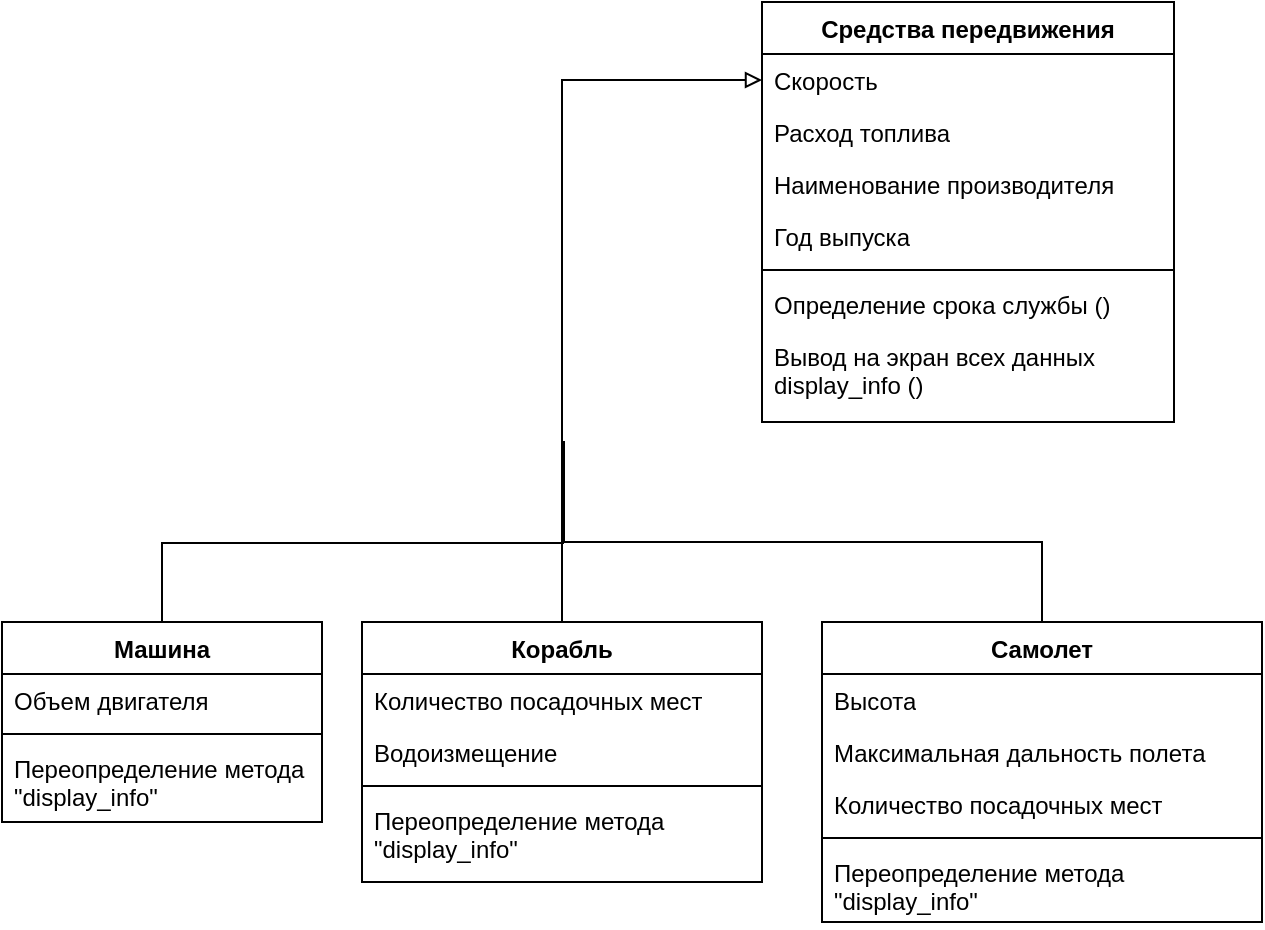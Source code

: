 <mxfile version="21.6.8" type="device">
  <diagram name="Страница — 1" id="FgeMatMDB0y88n2d6bx-">
    <mxGraphModel dx="1098" dy="820" grid="1" gridSize="10" guides="1" tooltips="1" connect="1" arrows="1" fold="1" page="1" pageScale="1" pageWidth="827" pageHeight="1169" math="0" shadow="0">
      <root>
        <mxCell id="0" />
        <mxCell id="1" parent="0" />
        <mxCell id="6VW5goYG0_r4yorX1Oxv-11" value="Средства передвижения" style="swimlane;fontStyle=1;align=center;verticalAlign=top;childLayout=stackLayout;horizontal=1;startSize=26;horizontalStack=0;resizeParent=1;resizeParentMax=0;resizeLast=0;collapsible=1;marginBottom=0;whiteSpace=wrap;html=1;" parent="1" vertex="1">
          <mxGeometry x="480" y="170" width="206" height="210" as="geometry" />
        </mxCell>
        <mxCell id="6VW5goYG0_r4yorX1Oxv-12" value="Скорость" style="text;strokeColor=none;fillColor=none;align=left;verticalAlign=top;spacingLeft=4;spacingRight=4;overflow=hidden;rotatable=0;points=[[0,0.5],[1,0.5]];portConstraint=eastwest;whiteSpace=wrap;html=1;" parent="6VW5goYG0_r4yorX1Oxv-11" vertex="1">
          <mxGeometry y="26" width="206" height="26" as="geometry" />
        </mxCell>
        <mxCell id="6VW5goYG0_r4yorX1Oxv-15" value="Расход топлива" style="text;strokeColor=none;fillColor=none;align=left;verticalAlign=top;spacingLeft=4;spacingRight=4;overflow=hidden;rotatable=0;points=[[0,0.5],[1,0.5]];portConstraint=eastwest;whiteSpace=wrap;html=1;" parent="6VW5goYG0_r4yorX1Oxv-11" vertex="1">
          <mxGeometry y="52" width="206" height="26" as="geometry" />
        </mxCell>
        <mxCell id="6VW5goYG0_r4yorX1Oxv-16" value="Наименование производителя" style="text;strokeColor=none;fillColor=none;align=left;verticalAlign=top;spacingLeft=4;spacingRight=4;overflow=hidden;rotatable=0;points=[[0,0.5],[1,0.5]];portConstraint=eastwest;whiteSpace=wrap;html=1;" parent="6VW5goYG0_r4yorX1Oxv-11" vertex="1">
          <mxGeometry y="78" width="206" height="26" as="geometry" />
        </mxCell>
        <mxCell id="6VW5goYG0_r4yorX1Oxv-17" value="Год выпуска&lt;br&gt;" style="text;strokeColor=none;fillColor=none;align=left;verticalAlign=top;spacingLeft=4;spacingRight=4;overflow=hidden;rotatable=0;points=[[0,0.5],[1,0.5]];portConstraint=eastwest;whiteSpace=wrap;html=1;" parent="6VW5goYG0_r4yorX1Oxv-11" vertex="1">
          <mxGeometry y="104" width="206" height="26" as="geometry" />
        </mxCell>
        <mxCell id="6VW5goYG0_r4yorX1Oxv-13" value="" style="line;strokeWidth=1;fillColor=none;align=left;verticalAlign=middle;spacingTop=-1;spacingLeft=3;spacingRight=3;rotatable=0;labelPosition=right;points=[];portConstraint=eastwest;strokeColor=inherit;" parent="6VW5goYG0_r4yorX1Oxv-11" vertex="1">
          <mxGeometry y="130" width="206" height="8" as="geometry" />
        </mxCell>
        <mxCell id="6VW5goYG0_r4yorX1Oxv-14" value="Определение срока службы ()" style="text;strokeColor=none;fillColor=none;align=left;verticalAlign=top;spacingLeft=4;spacingRight=4;overflow=hidden;rotatable=0;points=[[0,0.5],[1,0.5]];portConstraint=eastwest;whiteSpace=wrap;html=1;" parent="6VW5goYG0_r4yorX1Oxv-11" vertex="1">
          <mxGeometry y="138" width="206" height="26" as="geometry" />
        </mxCell>
        <mxCell id="6VW5goYG0_r4yorX1Oxv-19" value="Вывод на экран всех данных display_info ()" style="text;strokeColor=none;fillColor=none;align=left;verticalAlign=top;spacingLeft=4;spacingRight=4;overflow=hidden;rotatable=0;points=[[0,0.5],[1,0.5]];portConstraint=eastwest;whiteSpace=wrap;html=1;" parent="6VW5goYG0_r4yorX1Oxv-11" vertex="1">
          <mxGeometry y="164" width="206" height="46" as="geometry" />
        </mxCell>
        <mxCell id="6VW5goYG0_r4yorX1Oxv-37" style="edgeStyle=orthogonalEdgeStyle;rounded=0;orthogonalLoop=1;jettySize=auto;html=1;exitX=0.5;exitY=0;exitDx=0;exitDy=0;endArrow=none;endFill=0;" parent="1" source="6VW5goYG0_r4yorX1Oxv-20" edge="1">
          <mxGeometry relative="1" as="geometry">
            <mxPoint x="380" y="400" as="targetPoint" />
          </mxGeometry>
        </mxCell>
        <mxCell id="6VW5goYG0_r4yorX1Oxv-20" value="Машина" style="swimlane;fontStyle=1;align=center;verticalAlign=top;childLayout=stackLayout;horizontal=1;startSize=26;horizontalStack=0;resizeParent=1;resizeParentMax=0;resizeLast=0;collapsible=1;marginBottom=0;whiteSpace=wrap;html=1;" parent="1" vertex="1">
          <mxGeometry x="100" y="480" width="160" height="100" as="geometry" />
        </mxCell>
        <mxCell id="6VW5goYG0_r4yorX1Oxv-21" value="Объем двигателя" style="text;strokeColor=none;fillColor=none;align=left;verticalAlign=top;spacingLeft=4;spacingRight=4;overflow=hidden;rotatable=0;points=[[0,0.5],[1,0.5]];portConstraint=eastwest;whiteSpace=wrap;html=1;" parent="6VW5goYG0_r4yorX1Oxv-20" vertex="1">
          <mxGeometry y="26" width="160" height="26" as="geometry" />
        </mxCell>
        <mxCell id="6VW5goYG0_r4yorX1Oxv-22" value="" style="line;strokeWidth=1;fillColor=none;align=left;verticalAlign=middle;spacingTop=-1;spacingLeft=3;spacingRight=3;rotatable=0;labelPosition=right;points=[];portConstraint=eastwest;strokeColor=inherit;" parent="6VW5goYG0_r4yorX1Oxv-20" vertex="1">
          <mxGeometry y="52" width="160" height="8" as="geometry" />
        </mxCell>
        <mxCell id="6VW5goYG0_r4yorX1Oxv-23" value="Переопределение метода &quot;display_info&quot;" style="text;strokeColor=none;fillColor=none;align=left;verticalAlign=top;spacingLeft=4;spacingRight=4;overflow=hidden;rotatable=0;points=[[0,0.5],[1,0.5]];portConstraint=eastwest;whiteSpace=wrap;html=1;" parent="6VW5goYG0_r4yorX1Oxv-20" vertex="1">
          <mxGeometry y="60" width="160" height="40" as="geometry" />
        </mxCell>
        <mxCell id="6VW5goYG0_r4yorX1Oxv-35" style="edgeStyle=orthogonalEdgeStyle;rounded=0;orthogonalLoop=1;jettySize=auto;html=1;exitX=0.5;exitY=0;exitDx=0;exitDy=0;endArrow=block;endFill=0;" parent="1" source="6VW5goYG0_r4yorX1Oxv-24" target="6VW5goYG0_r4yorX1Oxv-12" edge="1">
          <mxGeometry relative="1" as="geometry" />
        </mxCell>
        <mxCell id="6VW5goYG0_r4yorX1Oxv-24" value="Корабль" style="swimlane;fontStyle=1;align=center;verticalAlign=top;childLayout=stackLayout;horizontal=1;startSize=26;horizontalStack=0;resizeParent=1;resizeParentMax=0;resizeLast=0;collapsible=1;marginBottom=0;whiteSpace=wrap;html=1;" parent="1" vertex="1">
          <mxGeometry x="280" y="480" width="200" height="130" as="geometry" />
        </mxCell>
        <mxCell id="6VW5goYG0_r4yorX1Oxv-25" value="Количество посадочных мест" style="text;strokeColor=none;fillColor=none;align=left;verticalAlign=top;spacingLeft=4;spacingRight=4;overflow=hidden;rotatable=0;points=[[0,0.5],[1,0.5]];portConstraint=eastwest;whiteSpace=wrap;html=1;" parent="6VW5goYG0_r4yorX1Oxv-24" vertex="1">
          <mxGeometry y="26" width="200" height="26" as="geometry" />
        </mxCell>
        <mxCell id="6VW5goYG0_r4yorX1Oxv-34" value="Водоизмещение" style="text;strokeColor=none;fillColor=none;align=left;verticalAlign=top;spacingLeft=4;spacingRight=4;overflow=hidden;rotatable=0;points=[[0,0.5],[1,0.5]];portConstraint=eastwest;whiteSpace=wrap;html=1;" parent="6VW5goYG0_r4yorX1Oxv-24" vertex="1">
          <mxGeometry y="52" width="200" height="26" as="geometry" />
        </mxCell>
        <mxCell id="6VW5goYG0_r4yorX1Oxv-26" value="" style="line;strokeWidth=1;fillColor=none;align=left;verticalAlign=middle;spacingTop=-1;spacingLeft=3;spacingRight=3;rotatable=0;labelPosition=right;points=[];portConstraint=eastwest;strokeColor=inherit;" parent="6VW5goYG0_r4yorX1Oxv-24" vertex="1">
          <mxGeometry y="78" width="200" height="8" as="geometry" />
        </mxCell>
        <mxCell id="6VW5goYG0_r4yorX1Oxv-27" value="Переопределение метода &quot;display_info&quot;" style="text;strokeColor=none;fillColor=none;align=left;verticalAlign=top;spacingLeft=4;spacingRight=4;overflow=hidden;rotatable=0;points=[[0,0.5],[1,0.5]];portConstraint=eastwest;whiteSpace=wrap;html=1;" parent="6VW5goYG0_r4yorX1Oxv-24" vertex="1">
          <mxGeometry y="86" width="200" height="44" as="geometry" />
        </mxCell>
        <mxCell id="6VW5goYG0_r4yorX1Oxv-36" style="edgeStyle=orthogonalEdgeStyle;rounded=0;orthogonalLoop=1;jettySize=auto;html=1;exitX=0.5;exitY=0;exitDx=0;exitDy=0;endArrow=none;endFill=0;" parent="1" source="6VW5goYG0_r4yorX1Oxv-28" edge="1">
          <mxGeometry relative="1" as="geometry">
            <mxPoint x="380" y="390" as="targetPoint" />
            <Array as="points">
              <mxPoint x="620" y="440" />
              <mxPoint x="381" y="440" />
              <mxPoint x="381" y="390" />
            </Array>
          </mxGeometry>
        </mxCell>
        <mxCell id="6VW5goYG0_r4yorX1Oxv-28" value="Самолет" style="swimlane;fontStyle=1;align=center;verticalAlign=top;childLayout=stackLayout;horizontal=1;startSize=26;horizontalStack=0;resizeParent=1;resizeParentMax=0;resizeLast=0;collapsible=1;marginBottom=0;whiteSpace=wrap;html=1;" parent="1" vertex="1">
          <mxGeometry x="510" y="480" width="220" height="150" as="geometry" />
        </mxCell>
        <mxCell id="6VW5goYG0_r4yorX1Oxv-29" value="Высота" style="text;strokeColor=none;fillColor=none;align=left;verticalAlign=top;spacingLeft=4;spacingRight=4;overflow=hidden;rotatable=0;points=[[0,0.5],[1,0.5]];portConstraint=eastwest;whiteSpace=wrap;html=1;" parent="6VW5goYG0_r4yorX1Oxv-28" vertex="1">
          <mxGeometry y="26" width="220" height="26" as="geometry" />
        </mxCell>
        <mxCell id="6VW5goYG0_r4yorX1Oxv-32" value="Максимальная дальность полета" style="text;strokeColor=none;fillColor=none;align=left;verticalAlign=top;spacingLeft=4;spacingRight=4;overflow=hidden;rotatable=0;points=[[0,0.5],[1,0.5]];portConstraint=eastwest;whiteSpace=wrap;html=1;" parent="6VW5goYG0_r4yorX1Oxv-28" vertex="1">
          <mxGeometry y="52" width="220" height="26" as="geometry" />
        </mxCell>
        <mxCell id="6VW5goYG0_r4yorX1Oxv-33" value="Количество посадочных мест" style="text;strokeColor=none;fillColor=none;align=left;verticalAlign=top;spacingLeft=4;spacingRight=4;overflow=hidden;rotatable=0;points=[[0,0.5],[1,0.5]];portConstraint=eastwest;whiteSpace=wrap;html=1;" parent="6VW5goYG0_r4yorX1Oxv-28" vertex="1">
          <mxGeometry y="78" width="220" height="26" as="geometry" />
        </mxCell>
        <mxCell id="6VW5goYG0_r4yorX1Oxv-30" value="" style="line;strokeWidth=1;fillColor=none;align=left;verticalAlign=middle;spacingTop=-1;spacingLeft=3;spacingRight=3;rotatable=0;labelPosition=right;points=[];portConstraint=eastwest;strokeColor=inherit;" parent="6VW5goYG0_r4yorX1Oxv-28" vertex="1">
          <mxGeometry y="104" width="220" height="8" as="geometry" />
        </mxCell>
        <mxCell id="6VW5goYG0_r4yorX1Oxv-31" value="Переопределение метода &quot;display_info&quot;" style="text;strokeColor=none;fillColor=none;align=left;verticalAlign=top;spacingLeft=4;spacingRight=4;overflow=hidden;rotatable=0;points=[[0,0.5],[1,0.5]];portConstraint=eastwest;whiteSpace=wrap;html=1;" parent="6VW5goYG0_r4yorX1Oxv-28" vertex="1">
          <mxGeometry y="112" width="220" height="38" as="geometry" />
        </mxCell>
      </root>
    </mxGraphModel>
  </diagram>
</mxfile>
